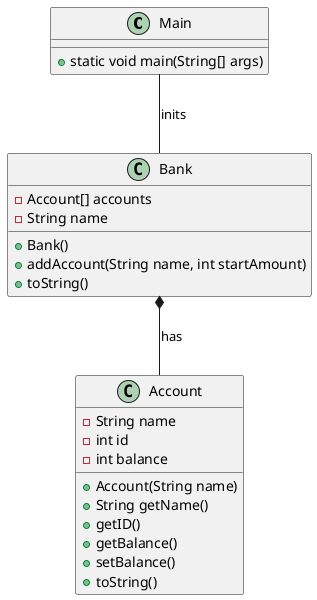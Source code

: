 @startuml
'https://plantuml.com/class-diagram

class Main
class Account
class Bank



Main : + static void main(String[] args)



Account : - String name
Account : - int id
Account : - int balance
Account : + Account(String name)
Account : + String getName()
Account : + getID()
Account : + getBalance()
Account : + setBalance()
Account : + toString()



Main -- Bank : inits
Bank *-- Account : has
Bank : - Account[] accounts
Bank : - String name
Bank : + Bank()
Bank : + addAccount(String name, int startAmount)
Bank : + toString()
@enduml